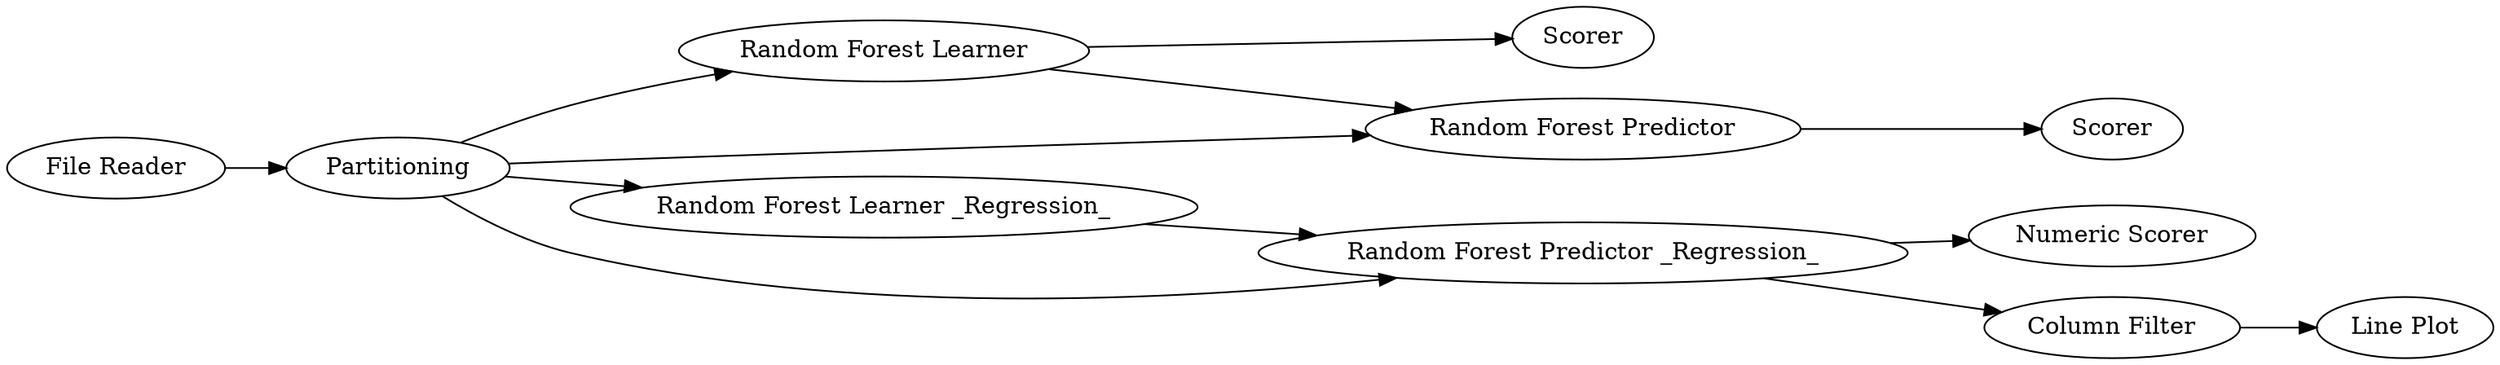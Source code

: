 digraph {
	1 [label="File Reader"]
	2 [label=Partitioning]
	7 [label=Scorer]
	8 [label="Numeric Scorer"]
	9 [label=Scorer]
	10 [label="Column Filter"]
	11 [label="Line Plot"]
	12 [label="Random Forest Learner"]
	13 [label="Random Forest Predictor"]
	14 [label="Random Forest Learner _Regression_"]
	15 [label="Random Forest Predictor _Regression_"]
	1 -> 2
	2 -> 14
	2 -> 15
	2 -> 12
	2 -> 13
	10 -> 11
	12 -> 13
	12 -> 9
	13 -> 7
	14 -> 15
	15 -> 10
	15 -> 8
	rankdir=LR
}
